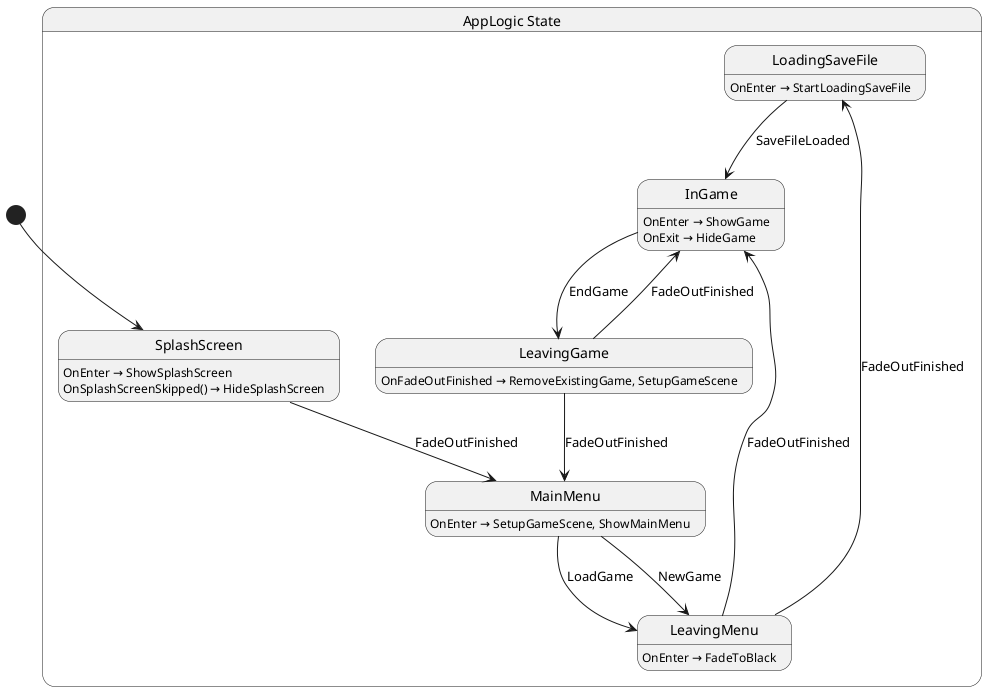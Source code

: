 @startuml AppLogic
state "AppLogic State" as GameDemo_AppLogic_State {
  state "LoadingSaveFile" as GameDemo_AppLogic_State_LoadingSaveFile
  state "SplashScreen" as GameDemo_AppLogic_State_SplashScreen
  state "MainMenu" as GameDemo_AppLogic_State_MainMenu
  state "LeavingGame" as GameDemo_AppLogic_State_LeavingGame
  state "InGame" as GameDemo_AppLogic_State_InGame
  state "LeavingMenu" as GameDemo_AppLogic_State_LeavingMenu
}

GameDemo_AppLogic_State_InGame --> GameDemo_AppLogic_State_LeavingGame : EndGame
GameDemo_AppLogic_State_LeavingGame --> GameDemo_AppLogic_State_InGame : FadeOutFinished
GameDemo_AppLogic_State_LeavingGame --> GameDemo_AppLogic_State_MainMenu : FadeOutFinished
GameDemo_AppLogic_State_LeavingMenu --> GameDemo_AppLogic_State_InGame : FadeOutFinished
GameDemo_AppLogic_State_LeavingMenu --> GameDemo_AppLogic_State_LoadingSaveFile : FadeOutFinished
GameDemo_AppLogic_State_LoadingSaveFile --> GameDemo_AppLogic_State_InGame : SaveFileLoaded
GameDemo_AppLogic_State_MainMenu --> GameDemo_AppLogic_State_LeavingMenu : LoadGame
GameDemo_AppLogic_State_MainMenu --> GameDemo_AppLogic_State_LeavingMenu : NewGame
GameDemo_AppLogic_State_SplashScreen --> GameDemo_AppLogic_State_MainMenu : FadeOutFinished

GameDemo_AppLogic_State_InGame : OnEnter → ShowGame
GameDemo_AppLogic_State_InGame : OnExit → HideGame
GameDemo_AppLogic_State_LeavingGame : OnFadeOutFinished → RemoveExistingGame, SetupGameScene
GameDemo_AppLogic_State_LeavingMenu : OnEnter → FadeToBlack
GameDemo_AppLogic_State_LoadingSaveFile : OnEnter → StartLoadingSaveFile
GameDemo_AppLogic_State_MainMenu : OnEnter → SetupGameScene, ShowMainMenu
GameDemo_AppLogic_State_SplashScreen : OnEnter → ShowSplashScreen
GameDemo_AppLogic_State_SplashScreen : OnSplashScreenSkipped() → HideSplashScreen

[*] --> GameDemo_AppLogic_State_SplashScreen
@enduml